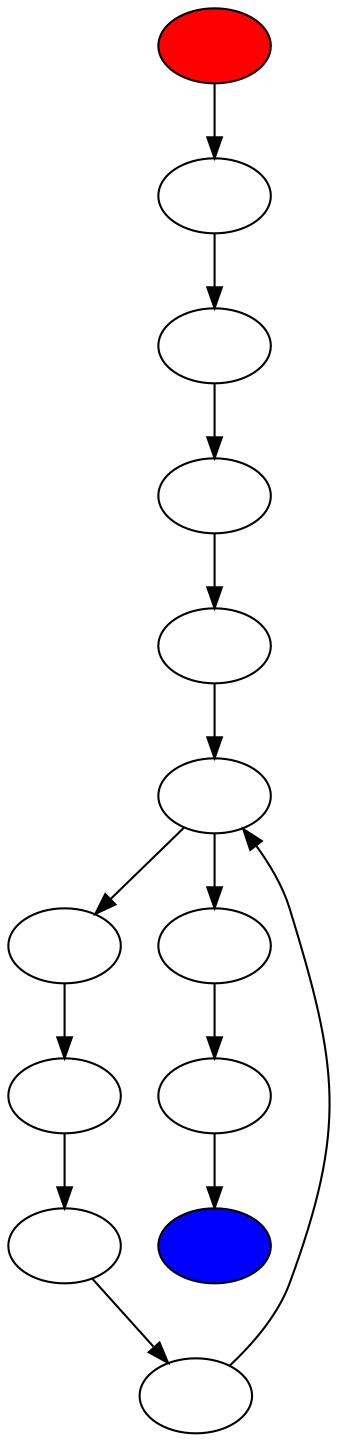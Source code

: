 digraph Grafo
{
0 [label=""style=filled, fillcolor=red]
1 [label=""];
2 [label=""];
3 [label=""];
4 [label=""];
5 [label=""];
6 [label=""];
7 [label=""];
8 [label=""];
9 [label=""];
10 [label=""];
11 [label=""];
12  [label=""style=filled, fillcolor=blue];
0->1;
1->2;
2->3;
3->4;
4->5;
5->6;
5->10;
6->7;
7->8;
8->9;
9->5;
10->11;
11->12;
}
